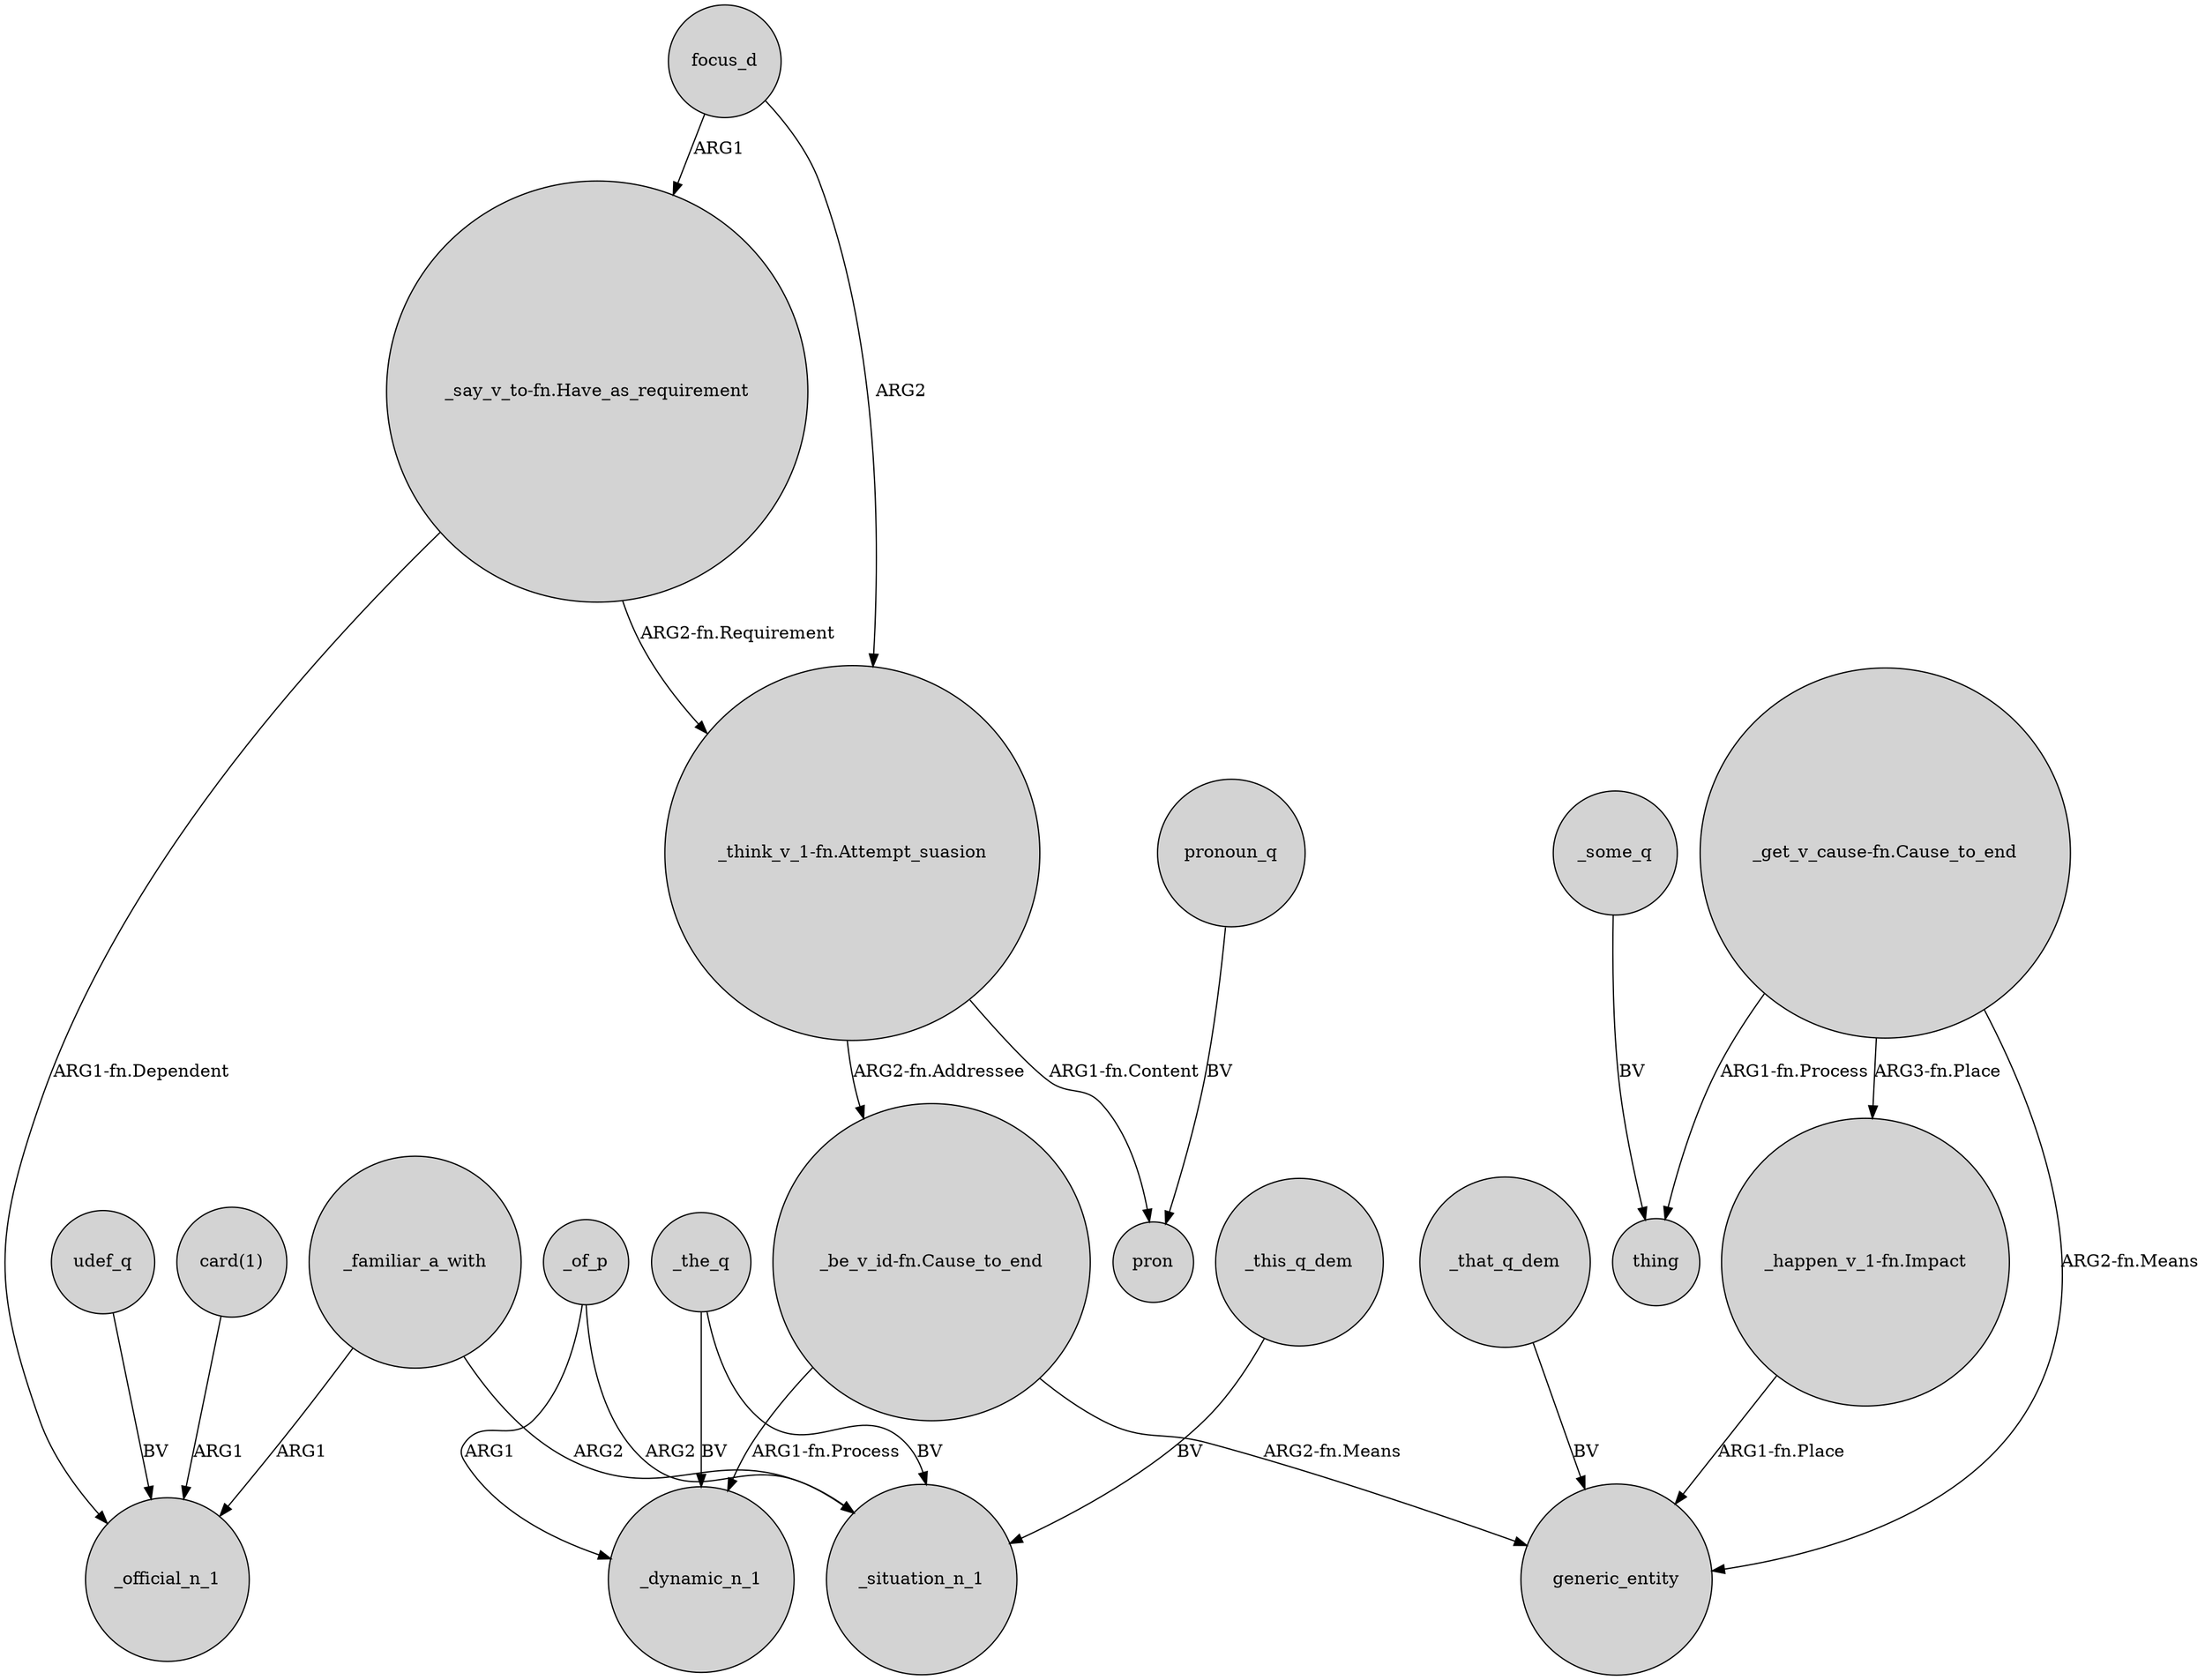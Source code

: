 digraph {
	node [shape=circle style=filled]
	"_say_v_to-fn.Have_as_requirement" -> _official_n_1 [label="ARG1-fn.Dependent"]
	"card(1)" -> _official_n_1 [label=ARG1]
	_of_p -> _situation_n_1 [label=ARG2]
	focus_d -> "_think_v_1-fn.Attempt_suasion" [label=ARG2]
	"_get_v_cause-fn.Cause_to_end" -> thing [label="ARG1-fn.Process"]
	_the_q -> _dynamic_n_1 [label=BV]
	_familiar_a_with -> _situation_n_1 [label=ARG2]
	focus_d -> "_say_v_to-fn.Have_as_requirement" [label=ARG1]
	"_get_v_cause-fn.Cause_to_end" -> "_happen_v_1-fn.Impact" [label="ARG3-fn.Place"]
	_some_q -> thing [label=BV]
	_familiar_a_with -> _official_n_1 [label=ARG1]
	"_happen_v_1-fn.Impact" -> generic_entity [label="ARG1-fn.Place"]
	pronoun_q -> pron [label=BV]
	"_think_v_1-fn.Attempt_suasion" -> "_be_v_id-fn.Cause_to_end" [label="ARG2-fn.Addressee"]
	"_get_v_cause-fn.Cause_to_end" -> generic_entity [label="ARG2-fn.Means"]
	"_think_v_1-fn.Attempt_suasion" -> pron [label="ARG1-fn.Content"]
	_the_q -> _situation_n_1 [label=BV]
	_this_q_dem -> _situation_n_1 [label=BV]
	_of_p -> _dynamic_n_1 [label=ARG1]
	"_say_v_to-fn.Have_as_requirement" -> "_think_v_1-fn.Attempt_suasion" [label="ARG2-fn.Requirement"]
	udef_q -> _official_n_1 [label=BV]
	"_be_v_id-fn.Cause_to_end" -> generic_entity [label="ARG2-fn.Means"]
	"_be_v_id-fn.Cause_to_end" -> _dynamic_n_1 [label="ARG1-fn.Process"]
	_that_q_dem -> generic_entity [label=BV]
}
